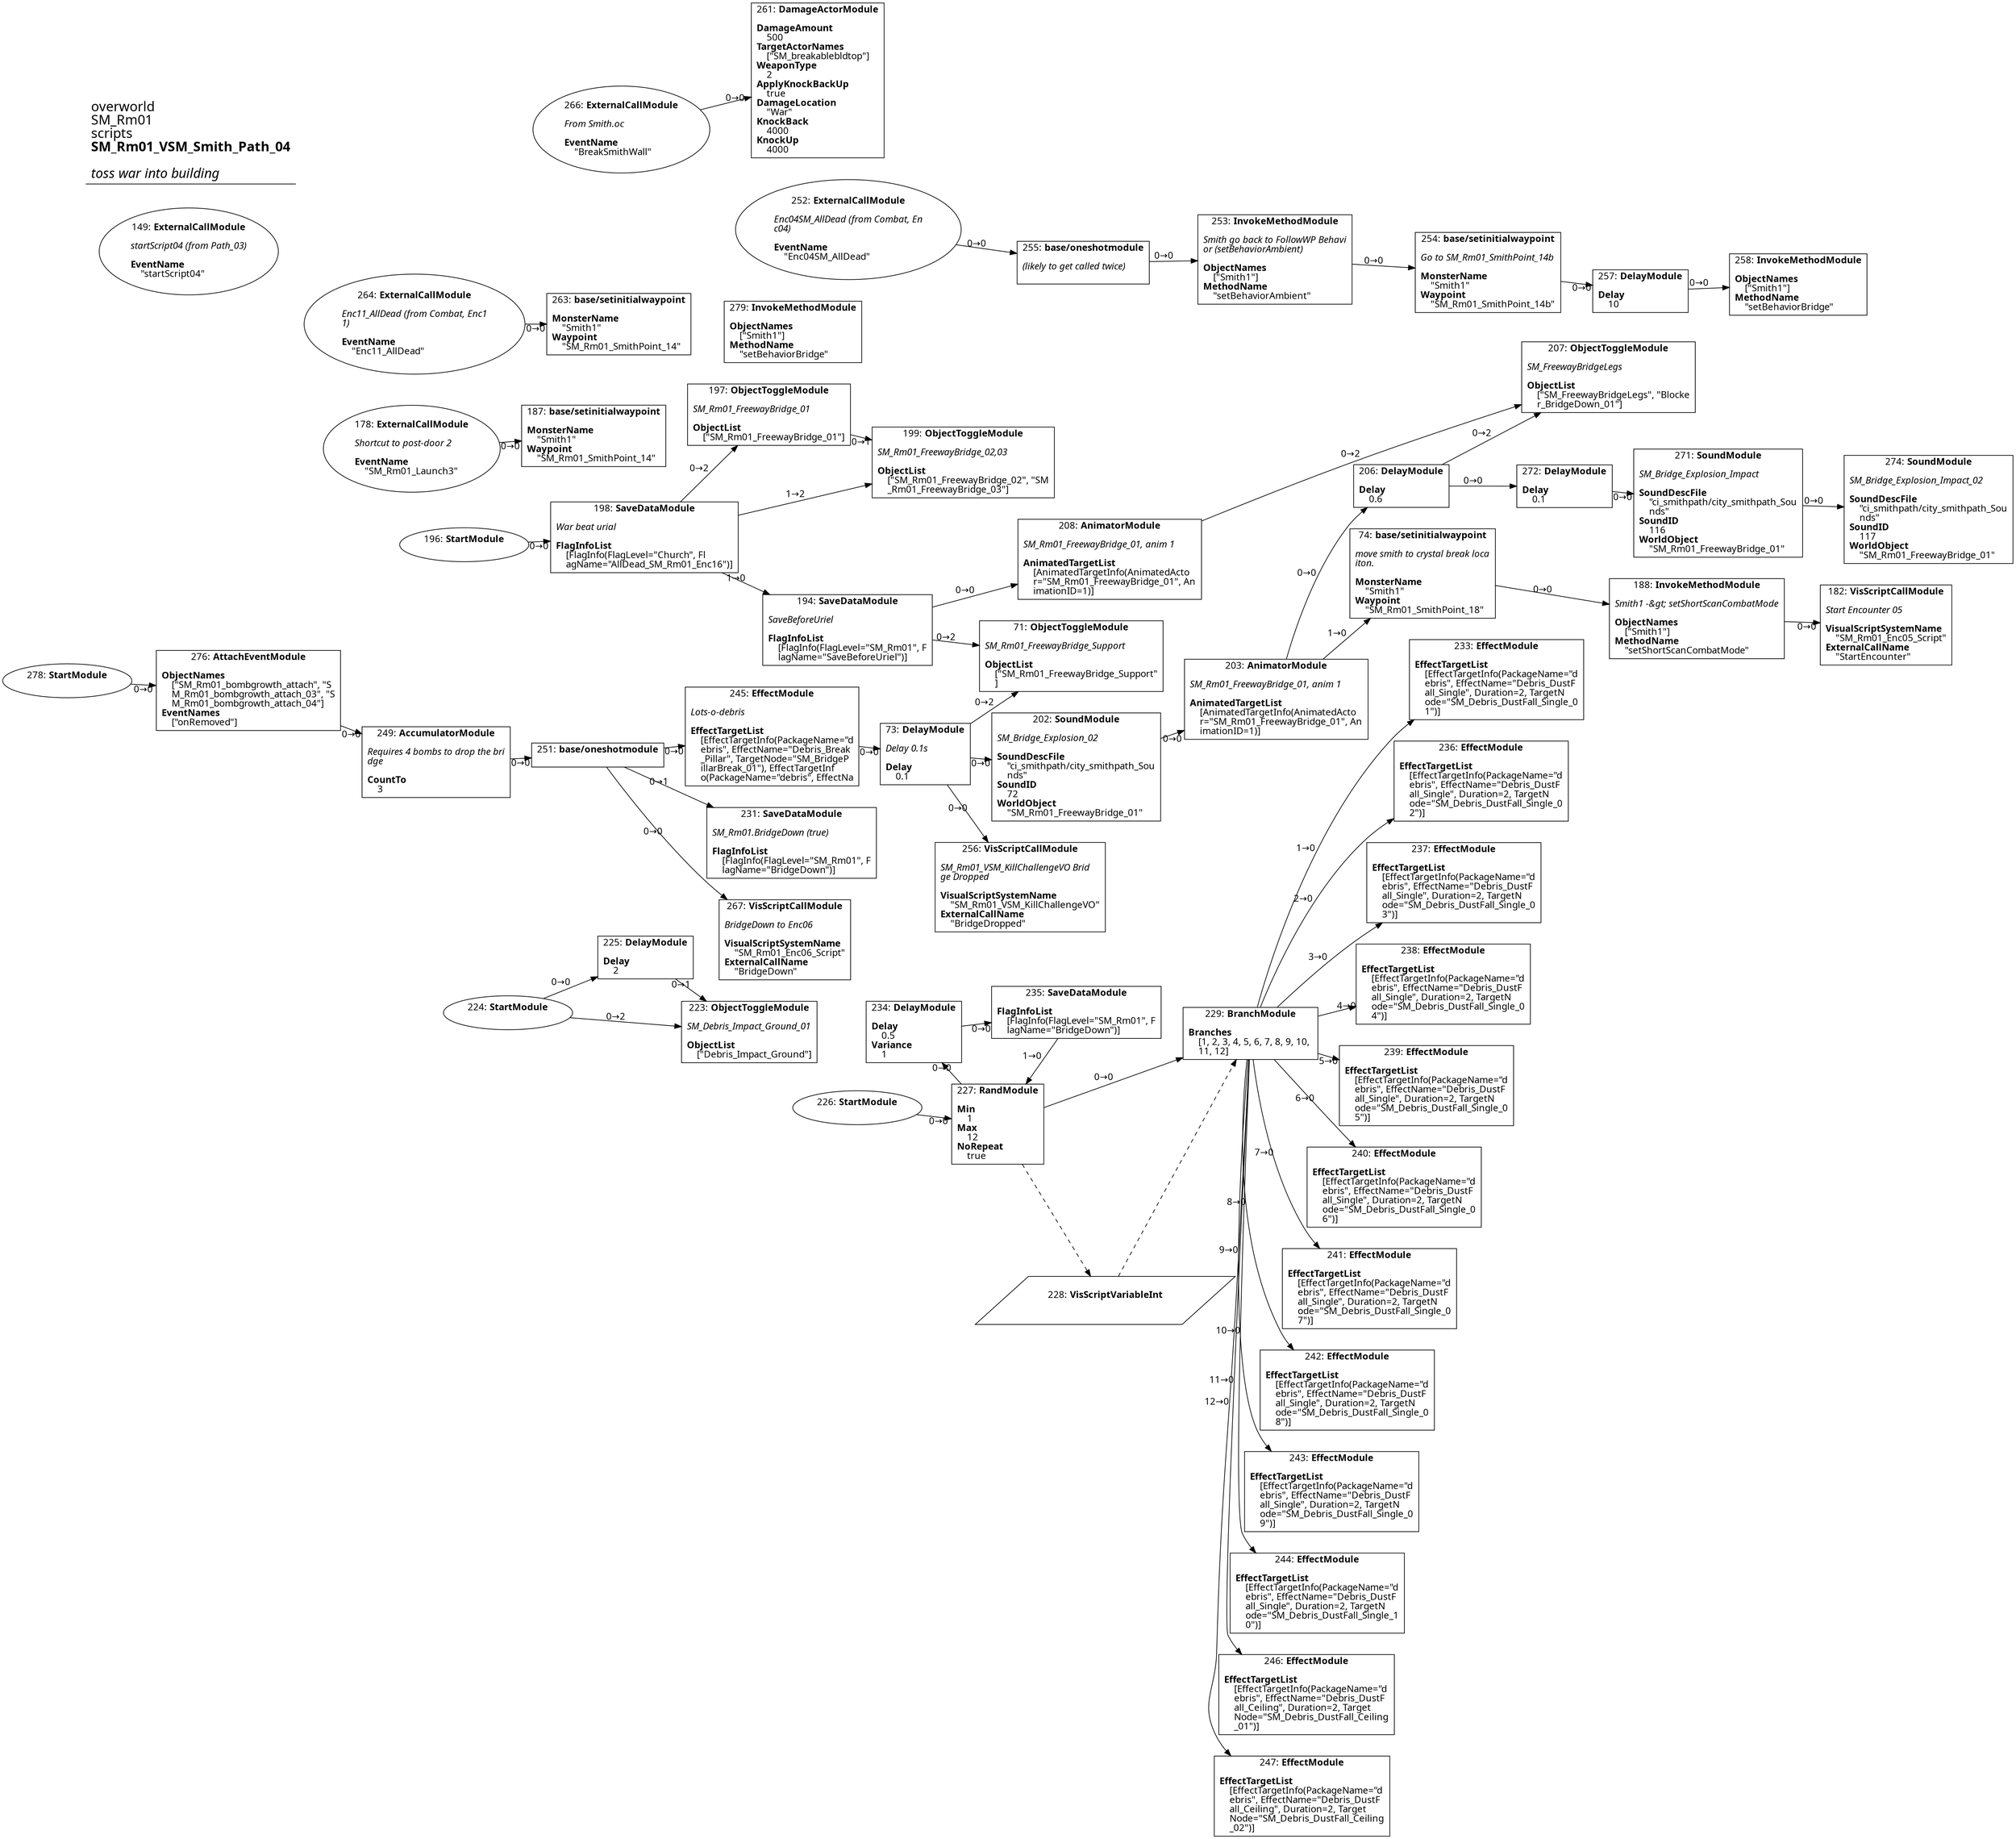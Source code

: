 digraph {
    layout = fdp;
    overlap = prism;
    sep = "+16";
    splines = spline;

    node [ shape = box ];

    graph [ fontname = "Segoe UI" ];
    node [ fontname = "Segoe UI" ];
    edge [ fontname = "Segoe UI" ];

    71 [ label = <71: <b>ObjectToggleModule</b><br/><br/><i>SM_Rm01_FreewayBridge_Support<br align="left"/></i><br align="left"/><b>ObjectList</b><br align="left"/>    [&quot;SM_Rm01_FreewayBridge_Support&quot;<br align="left"/>    ]<br align="left"/>> ];
    71 [ pos = "0.804,-0.48700002!" ];

    73 [ label = <73: <b>DelayModule</b><br/><br/><i>Delay 0.1s<br align="left"/></i><br align="left"/><b>Delay</b><br align="left"/>    0.1<br align="left"/>> ];
    73 [ pos = "0.619,-0.68700004!" ];
    73 -> 71 [ label = "0→2" ];
    73 -> 202 [ label = "0→0" ];
    73 -> 256 [ label = "0→0" ];

    74 [ label = <74: <b>base/setinitialwaypoint</b><br/><br/><i>move smith to crystal break loca<br align="left"/>iton.<br align="left"/></i><br align="left"/><b>MonsterName</b><br align="left"/>    &quot;Smith1&quot;<br align="left"/><b>Waypoint</b><br align="left"/>    &quot;SM_Rm01_SmithPoint_18&quot;<br align="left"/>> ];
    74 [ pos = "1.3720001,-0.758!" ];
    74 -> 188 [ label = "0→0" ];

    149 [ label = <149: <b>ExternalCallModule</b><br/><br/><i>startScript04 (from Path_03)<br align="left"/></i><br align="left"/><b>EventName</b><br align="left"/>    &quot;startScript04&quot;<br align="left"/>> ];
    149 [ shape = oval ]
    149 [ pos = "-0.71300006,0.528!" ];

    178 [ label = <178: <b>ExternalCallModule</b><br/><br/><i>Shortcut to post-door 2<br align="left"/></i><br align="left"/><b>EventName</b><br align="left"/>    &quot;SM_Rm01_Launch3&quot;<br align="left"/>> ];
    178 [ shape = oval ]
    178 [ pos = "-0.43800002,0.30800003!" ];
    178 -> 187 [ label = "0→0" ];

    182 [ label = <182: <b>VisScriptCallModule</b><br/><br/><i>Start Encounter 05<br align="left"/></i><br align="left"/><b>VisualScriptSystemName</b><br align="left"/>    &quot;SM_Rm01_Enc05_Script&quot;<br align="left"/><b>ExternalCallName</b><br align="left"/>    &quot;StartEncounter&quot;<br align="left"/>> ];
    182 [ pos = "1.9010001,-0.758!" ];

    187 [ label = <187: <b>base/setinitialwaypoint</b><br/><br/><b>MonsterName</b><br align="left"/>    &quot;Smith1&quot;<br align="left"/><b>Waypoint</b><br align="left"/>    &quot;SM_Rm01_SmithPoint_14&quot;<br align="left"/>> ];
    187 [ pos = "-0.20400001,0.30800003!" ];

    188 [ label = <188: <b>InvokeMethodModule</b><br/><br/><i>Smith1 -&amp;gt; setShortScanCombatMode<br align="left"/></i><br align="left"/><b>ObjectNames</b><br align="left"/>    [&quot;Smith1&quot;]<br align="left"/><b>MethodName</b><br align="left"/>    &quot;setShortScanCombatMode&quot;<br align="left"/>> ];
    188 [ pos = "1.6520001,-0.758!" ];
    188 -> 182 [ label = "0→0" ];

    194 [ label = <194: <b>SaveDataModule</b><br/><br/><i>SaveBeforeUriel<br align="left"/></i><br align="left"/><b>FlagInfoList</b><br align="left"/>    [FlagInfo(FlagLevel=&quot;SM_Rm01&quot;, F<br align="left"/>    lagName=&quot;SaveBeforeUriel&quot;)]<br align="left"/>> ];
    194 [ pos = "0.531,-0.416!" ];
    194 -> 71 [ label = "0→2" ];
    194 -> 208 [ label = "0→0" ];

    196 [ label = <196: <b>StartModule</b><br/><br/>> ];
    196 [ shape = oval ]
    196 [ pos = "-0.064,-0.193!" ];
    196 -> 198 [ label = "0→0" ];

    197 [ label = <197: <b>ObjectToggleModule</b><br/><br/><i>SM_Rm01_FreewayBridge_01<br align="left"/></i><br align="left"/><b>ObjectList</b><br align="left"/>    [&quot;SM_Rm01_FreewayBridge_01&quot;]<br align="left"/>> ];
    197 [ pos = "0.34300002,-0.048!" ];
    197 -> 199 [ label = "0→1" ];

    198 [ label = <198: <b>SaveDataModule</b><br/><br/><i>War beat urial<br align="left"/></i><br align="left"/><b>FlagInfoList</b><br align="left"/>    [FlagInfo(FlagLevel=&quot;Church&quot;, Fl<br align="left"/>    agName=&quot;AllDead_SM_Rm01_Enc16&quot;)]<br align="left"/>> ];
    198 [ pos = "0.11000001,-0.193!" ];
    198 -> 197 [ label = "0→2" ];
    198 -> 194 [ label = "1→0" ];
    198 -> 199 [ label = "1→2" ];

    199 [ label = <199: <b>ObjectToggleModule</b><br/><br/><i>SM_Rm01_FreewayBridge_02,03<br align="left"/></i><br align="left"/><b>ObjectList</b><br align="left"/>    [&quot;SM_Rm01_FreewayBridge_02&quot;, &quot;SM<br align="left"/>    _Rm01_FreewayBridge_03&quot;]<br align="left"/>> ];
    199 [ pos = "0.58000004,-0.16900001!" ];

    202 [ label = <202: <b>SoundModule</b><br/><br/><i>SM_Bridge_Explosion_02<br align="left"/></i><br align="left"/><b>SoundDescFile</b><br align="left"/>    &quot;ci_smithpath/city_smithpath_Sou<br align="left"/>    nds&quot;<br align="left"/><b>SoundID</b><br align="left"/>    72<br align="left"/><b>WorldObject</b><br align="left"/>    &quot;SM_Rm01_FreewayBridge_01&quot;<br align="left"/>> ];
    202 [ pos = "0.873,-0.68700004!" ];
    202 -> 203 [ label = "0→0" ];

    203 [ label = <203: <b>AnimatorModule</b><br/><br/><i>SM_Rm01_FreewayBridge_01, anim 1<br align="left"/></i><br align="left"/><b>AnimatedTargetList</b><br align="left"/>    [AnimatedTargetInfo(AnimatedActo<br align="left"/>    r=&quot;SM_Rm01_FreewayBridge_01&quot;, An<br align="left"/>    imationID=1)]<br align="left"/>> ];
    203 [ pos = "1.062,-0.68700004!" ];
    203 -> 74 [ label = "1→0" ];
    203 -> 206 [ label = "0→0" ];

    206 [ label = <206: <b>DelayModule</b><br/><br/><b>Delay</b><br align="left"/>    0.6<br align="left"/>> ];
    206 [ pos = "1.371,-0.559!" ];
    206 -> 207 [ label = "0→2" ];
    206 -> 272 [ label = "0→0" ];

    207 [ label = <207: <b>ObjectToggleModule</b><br/><br/><i>SM_FreewayBridgeLegs<br align="left"/></i><br align="left"/><b>ObjectList</b><br align="left"/>    [&quot;SM_FreewayBridgeLegs&quot;, &quot;Blocke<br align="left"/>    r_BridgeDown_01&quot;]<br align="left"/>> ];
    207 [ pos = "1.567,-0.30800003!" ];

    208 [ label = <208: <b>AnimatorModule</b><br/><br/><i>SM_Rm01_FreewayBridge_01, anim 1<br align="left"/></i><br align="left"/><b>AnimatedTargetList</b><br align="left"/>    [AnimatedTargetInfo(AnimatedActo<br align="left"/>    r=&quot;SM_Rm01_FreewayBridge_01&quot;, An<br align="left"/>    imationID=1)]<br align="left"/>> ];
    208 [ pos = "0.78300005,-0.35300002!" ];
    208 -> 207 [ label = "0→2" ];

    223 [ label = <223: <b>ObjectToggleModule</b><br/><br/><i>SM_Debris_Impact_Ground_01<br align="left"/></i><br align="left"/><b>ObjectList</b><br align="left"/>    [&quot;Debris_Impact_Ground&quot;]<br align="left"/>> ];
    223 [ pos = "0.21700001,-1.6070001!" ];

    224 [ label = <224: <b>StartModule</b><br/><br/>> ];
    224 [ shape = oval ]
    224 [ pos = "-0.409,-1.6530001!" ];
    224 -> 223 [ label = "0→2" ];
    224 -> 225 [ label = "0→0" ];

    225 [ label = <225: <b>DelayModule</b><br/><br/><b>Delay</b><br align="left"/>    2<br align="left"/>> ];
    225 [ pos = "-0.22200002,-1.5120001!" ];
    225 -> 223 [ label = "0→1" ];

    226 [ label = <226: <b>StartModule</b><br/><br/>> ];
    226 [ shape = oval ]
    226 [ pos = "0.739,-1.955!" ];
    226 -> 227 [ label = "0→0" ];

    227 [ label = <227: <b>RandModule</b><br/><br/><b>Min</b><br align="left"/>    1<br align="left"/><b>Max</b><br align="left"/>    12<br align="left"/><b>NoRepeat</b><br align="left"/>    true<br align="left"/>> ];
    227 [ pos = "1,-1.955!" ];
    227 -> 234 [ label = "0→0" ];
    227 -> 229 [ label = "0→0" ];
    227 -> 228 [ style = dashed ];

    228 [ label = <228: <b>VisScriptVariableInt</b><br/><br/>> ];
    228 [ shape = parallelogram ]
    228 [ pos = "1.292,-2.236!" ];

    229 [ label = <229: <b>BranchModule</b><br/><br/><b>Branches</b><br align="left"/>    [1, 2, 3, 4, 5, 6, 7, 8, 9, 10, <br align="left"/>    11, 12]<br align="left"/>> ];
    229 [ pos = "1.4920001,-1.955!" ];
    229 -> 233 [ label = "1→0" ];
    229 -> 236 [ label = "2→0" ];
    229 -> 237 [ label = "3→0" ];
    229 -> 238 [ label = "4→0" ];
    229 -> 239 [ label = "5→0" ];
    229 -> 240 [ label = "6→0" ];
    229 -> 241 [ label = "7→0" ];
    229 -> 242 [ label = "8→0" ];
    229 -> 243 [ label = "9→0" ];
    229 -> 244 [ label = "10→0" ];
    229 -> 246 [ label = "11→0" ];
    229 -> 247 [ label = "12→0" ];
    228 -> 229 [ style = dashed ];

    231 [ label = <231: <b>SaveDataModule</b><br/><br/><i>SM_Rm01.BridgeDown (true)<br align="left"/></i><br align="left"/><b>FlagInfoList</b><br align="left"/>    [FlagInfo(FlagLevel=&quot;SM_Rm01&quot;, F<br align="left"/>    lagName=&quot;BridgeDown&quot;)]<br align="left"/>> ];
    231 [ pos = "0.41200003,-0.84300005!" ];

    233 [ label = <233: <b>EffectModule</b><br/><br/><b>EffectTargetList</b><br align="left"/>    [EffectTargetInfo(PackageName=&quot;d<br align="left"/>    ebris&quot;, EffectName=&quot;Debris_DustF<br align="left"/>    all_Single&quot;, Duration=2, TargetN<br align="left"/>    ode=&quot;SM_Debris_DustFall_Single_0<br align="left"/>    1&quot;)]<br align="left"/>> ];
    233 [ pos = "1.7450001,-1.6150001!" ];

    234 [ label = <234: <b>DelayModule</b><br/><br/><b>Delay</b><br align="left"/>    0.5<br align="left"/><b>Variance</b><br align="left"/>    1<br align="left"/>> ];
    234 [ pos = "0.92200005,-1.789!" ];
    234 -> 235 [ label = "0→0" ];

    235 [ label = <235: <b>SaveDataModule</b><br/><br/><b>FlagInfoList</b><br align="left"/>    [FlagInfo(FlagLevel=&quot;SM_Rm01&quot;, F<br align="left"/>    lagName=&quot;BridgeDown&quot;)]<br align="left"/>> ];
    235 [ pos = "1.09,-1.789!" ];
    235 -> 227 [ label = "1→0" ];

    236 [ label = <236: <b>EffectModule</b><br/><br/><b>EffectTargetList</b><br align="left"/>    [EffectTargetInfo(PackageName=&quot;d<br align="left"/>    ebris&quot;, EffectName=&quot;Debris_DustF<br align="left"/>    all_Single&quot;, Duration=2, TargetN<br align="left"/>    ode=&quot;SM_Debris_DustFall_Single_0<br align="left"/>    2&quot;)]<br align="left"/>> ];
    236 [ pos = "1.746,-1.7190001!" ];

    237 [ label = <237: <b>EffectModule</b><br/><br/><b>EffectTargetList</b><br align="left"/>    [EffectTargetInfo(PackageName=&quot;d<br align="left"/>    ebris&quot;, EffectName=&quot;Debris_DustF<br align="left"/>    all_Single&quot;, Duration=2, TargetN<br align="left"/>    ode=&quot;SM_Debris_DustFall_Single_0<br align="left"/>    3&quot;)]<br align="left"/>> ];
    237 [ pos = "1.746,-1.825!" ];

    238 [ label = <238: <b>EffectModule</b><br/><br/><b>EffectTargetList</b><br align="left"/>    [EffectTargetInfo(PackageName=&quot;d<br align="left"/>    ebris&quot;, EffectName=&quot;Debris_DustF<br align="left"/>    all_Single&quot;, Duration=2, TargetN<br align="left"/>    ode=&quot;SM_Debris_DustFall_Single_0<br align="left"/>    4&quot;)]<br align="left"/>> ];
    238 [ pos = "1.746,-1.9300001!" ];

    239 [ label = <239: <b>EffectModule</b><br/><br/><b>EffectTargetList</b><br align="left"/>    [EffectTargetInfo(PackageName=&quot;d<br align="left"/>    ebris&quot;, EffectName=&quot;Debris_DustF<br align="left"/>    all_Single&quot;, Duration=2, TargetN<br align="left"/>    ode=&quot;SM_Debris_DustFall_Single_0<br align="left"/>    5&quot;)]<br align="left"/>> ];
    239 [ pos = "1.746,-2.033!" ];

    240 [ label = <240: <b>EffectModule</b><br/><br/><b>EffectTargetList</b><br align="left"/>    [EffectTargetInfo(PackageName=&quot;d<br align="left"/>    ebris&quot;, EffectName=&quot;Debris_DustF<br align="left"/>    all_Single&quot;, Duration=2, TargetN<br align="left"/>    ode=&quot;SM_Debris_DustFall_Single_0<br align="left"/>    6&quot;)]<br align="left"/>> ];
    240 [ pos = "1.746,-2.138!" ];

    241 [ label = <241: <b>EffectModule</b><br/><br/><b>EffectTargetList</b><br align="left"/>    [EffectTargetInfo(PackageName=&quot;d<br align="left"/>    ebris&quot;, EffectName=&quot;Debris_DustF<br align="left"/>    all_Single&quot;, Duration=2, TargetN<br align="left"/>    ode=&quot;SM_Debris_DustFall_Single_0<br align="left"/>    7&quot;)]<br align="left"/>> ];
    241 [ pos = "1.746,-2.2440002!" ];

    242 [ label = <242: <b>EffectModule</b><br/><br/><b>EffectTargetList</b><br align="left"/>    [EffectTargetInfo(PackageName=&quot;d<br align="left"/>    ebris&quot;, EffectName=&quot;Debris_DustF<br align="left"/>    all_Single&quot;, Duration=2, TargetN<br align="left"/>    ode=&quot;SM_Debris_DustFall_Single_0<br align="left"/>    8&quot;)]<br align="left"/>> ];
    242 [ pos = "1.746,-2.3490002!" ];

    243 [ label = <243: <b>EffectModule</b><br/><br/><b>EffectTargetList</b><br align="left"/>    [EffectTargetInfo(PackageName=&quot;d<br align="left"/>    ebris&quot;, EffectName=&quot;Debris_DustF<br align="left"/>    all_Single&quot;, Duration=2, TargetN<br align="left"/>    ode=&quot;SM_Debris_DustFall_Single_0<br align="left"/>    9&quot;)]<br align="left"/>> ];
    243 [ pos = "1.7470001,-2.4540002!" ];

    244 [ label = <244: <b>EffectModule</b><br/><br/><b>EffectTargetList</b><br align="left"/>    [EffectTargetInfo(PackageName=&quot;d<br align="left"/>    ebris&quot;, EffectName=&quot;Debris_DustF<br align="left"/>    all_Single&quot;, Duration=2, TargetN<br align="left"/>    ode=&quot;SM_Debris_DustFall_Single_1<br align="left"/>    0&quot;)]<br align="left"/>> ];
    244 [ pos = "1.746,-2.562!" ];

    245 [ label = <245: <b>EffectModule</b><br/><br/><i>Lots-o-debris<br align="left"/></i><br align="left"/><b>EffectTargetList</b><br align="left"/>    [EffectTargetInfo(PackageName=&quot;d<br align="left"/>    ebris&quot;, EffectName=&quot;Debris_Break<br align="left"/>    _Pillar&quot;, TargetNode=&quot;SM_BridgeP<br align="left"/>    illarBreak_01&quot;), EffectTargetInf<br align="left"/>    o(PackageName=&quot;debris&quot;, EffectNa<br align="left"/>> ];
    245 [ pos = "0.38700002,-0.68700004!" ];
    245 -> 73 [ label = "0→0" ];

    246 [ label = <246: <b>EffectModule</b><br/><br/><b>EffectTargetList</b><br align="left"/>    [EffectTargetInfo(PackageName=&quot;d<br align="left"/>    ebris&quot;, EffectName=&quot;Debris_DustF<br align="left"/>    all_Ceiling&quot;, Duration=2, Target<br align="left"/>    Node=&quot;SM_Debris_DustFall_Ceiling<br align="left"/>    _01&quot;)]<br align="left"/>> ];
    246 [ pos = "1.746,-2.6680002!" ];

    247 [ label = <247: <b>EffectModule</b><br/><br/><b>EffectTargetList</b><br align="left"/>    [EffectTargetInfo(PackageName=&quot;d<br align="left"/>    ebris&quot;, EffectName=&quot;Debris_DustF<br align="left"/>    all_Ceiling&quot;, Duration=2, Target<br align="left"/>    Node=&quot;SM_Debris_DustFall_Ceiling<br align="left"/>    _02&quot;)]<br align="left"/>> ];
    247 [ pos = "1.746,-2.776!" ];

    249 [ label = <249: <b>AccumulatorModule</b><br/><br/><i>Requires 4 bombs to drop the bri<br align="left"/>dge<br align="left"/></i><br align="left"/><b>CountTo</b><br align="left"/>    3<br align="left"/>> ];
    249 [ pos = "-0.032,-0.68700004!" ];
    249 -> 251 [ label = "0→0" ];

    251 [ label = <251: <b>base/oneshotmodule</b><br/><br/>> ];
    251 [ pos = "0.2,-0.68700004!" ];
    251 -> 231 [ label = "0→1" ];
    251 -> 245 [ label = "0→0" ];
    251 -> 267 [ label = "0→0" ];

    252 [ label = <252: <b>ExternalCallModule</b><br/><br/><i>Enc04SM_AllDead (from Combat, En<br align="left"/>c04)<br align="left"/></i><br align="left"/><b>EventName</b><br align="left"/>    &quot;Enc04SM_AllDead&quot;<br align="left"/>> ];
    252 [ shape = oval ]
    252 [ pos = "0.22200002,0.44000003!" ];
    252 -> 255 [ label = "0→0" ];

    253 [ label = <253: <b>InvokeMethodModule</b><br/><br/><i>Smith go back to FollowWP Behavi<br align="left"/>or (setBehaviorAmbient)<br align="left"/></i><br align="left"/><b>ObjectNames</b><br align="left"/>    [&quot;Smith1&quot;]<br align="left"/><b>MethodName</b><br align="left"/>    &quot;setBehaviorAmbient&quot;<br align="left"/>> ];
    253 [ pos = "0.671,0.44000003!" ];
    253 -> 254 [ label = "0→0" ];

    254 [ label = <254: <b>base/setinitialwaypoint</b><br/><br/><i>Go to SM_Rm01_SmithPoint_14b<br align="left"/></i><br align="left"/><b>MonsterName</b><br align="left"/>    &quot;Smith1&quot;<br align="left"/><b>Waypoint</b><br align="left"/>    &quot;SM_Rm01_SmithPoint_14b&quot;<br align="left"/>> ];
    254 [ pos = "0.90000004,0.42200002!" ];
    254 -> 257 [ label = "0→0" ];

    255 [ label = <255: <b>base/oneshotmodule</b><br/><br/><i>(likely to get called twice)<br align="left"/></i><br align="left"/>> ];
    255 [ pos = "0.47400004,0.44000003!" ];
    255 -> 253 [ label = "0→0" ];

    256 [ label = <256: <b>VisScriptCallModule</b><br/><br/><i>SM_Rm01_VSM_KillChallengeVO Brid<br align="left"/>ge Dropped<br align="left"/></i><br align="left"/><b>VisualScriptSystemName</b><br align="left"/>    &quot;SM_Rm01_VSM_KillChallengeVO&quot;<br align="left"/><b>ExternalCallName</b><br align="left"/>    &quot;BridgeDropped&quot;<br align="left"/>> ];
    256 [ pos = "0.79700005,-0.87700003!" ];

    257 [ label = <257: <b>DelayModule</b><br/><br/><b>Delay</b><br align="left"/>    10<br align="left"/>> ];
    257 [ pos = "1.1860001,0.42200002!" ];
    257 -> 258 [ label = "0→0" ];

    258 [ label = <258: <b>InvokeMethodModule</b><br/><br/><b>ObjectNames</b><br align="left"/>    [&quot;Smith1&quot;]<br align="left"/><b>MethodName</b><br align="left"/>    &quot;setBehaviorBridge&quot;<br align="left"/>> ];
    258 [ pos = "1.337,0.42200002!" ];

    261 [ label = <261: <b>DamageActorModule</b><br/><br/><b>DamageAmount</b><br align="left"/>    500<br align="left"/><b>TargetActorNames</b><br align="left"/>    [&quot;SM_breakablebldtop&quot;]<br align="left"/><b>WeaponType</b><br align="left"/>    2<br align="left"/><b>ApplyKnockBackUp</b><br align="left"/>    true<br align="left"/><b>DamageLocation</b><br align="left"/>    &quot;War&quot;<br align="left"/><b>KnockBack</b><br align="left"/>    4000<br align="left"/><b>KnockUp</b><br align="left"/>    4000<br align="left"/>> ];
    261 [ pos = "0.15400001,0.725!" ];

    263 [ label = <263: <b>base/setinitialwaypoint</b><br/><br/><b>MonsterName</b><br align="left"/>    &quot;Smith1&quot;<br align="left"/><b>Waypoint</b><br align="left"/>    &quot;SM_Rm01_SmithPoint_14&quot;<br align="left"/>> ];
    263 [ pos = "-0.19700001,0.42600003!" ];

    264 [ label = <264: <b>ExternalCallModule</b><br/><br/><i>Enc11_AllDead (from Combat, Enc1<br align="left"/>1)<br align="left"/></i><br align="left"/><b>EventName</b><br align="left"/>    &quot;Enc11_AllDead&quot;<br align="left"/>> ];
    264 [ shape = oval ]
    264 [ pos = "-0.437,0.425!" ];
    264 -> 263 [ label = "0→0" ];

    266 [ label = <266: <b>ExternalCallModule</b><br/><br/><i>From Smith.oc<br align="left"/></i><br align="left"/><b>EventName</b><br align="left"/>    &quot;BreakSmithWall&quot;<br align="left"/>> ];
    266 [ shape = oval ]
    266 [ pos = "-0.102000006,0.725!" ];
    266 -> 261 [ label = "0→0" ];

    267 [ label = <267: <b>VisScriptCallModule</b><br/><br/><i>BridgeDown to Enc06<br align="left"/></i><br align="left"/><b>VisualScriptSystemName</b><br align="left"/>    &quot;SM_Rm01_Enc06_Script&quot;<br align="left"/><b>ExternalCallName</b><br align="left"/>    &quot;BridgeDown&quot;<br align="left"/>> ];
    267 [ pos = "0.404,-0.99600005!" ];

    271 [ label = <271: <b>SoundModule</b><br/><br/><i>SM_Bridge_Explosion_Impact<br align="left"/></i><br align="left"/><b>SoundDescFile</b><br align="left"/>    &quot;ci_smithpath/city_smithpath_Sou<br align="left"/>    nds&quot;<br align="left"/><b>SoundID</b><br align="left"/>    116<br align="left"/><b>WorldObject</b><br align="left"/>    &quot;SM_Rm01_FreewayBridge_01&quot;<br align="left"/>> ];
    271 [ pos = "1.7580001,-0.559!" ];
    271 -> 274 [ label = "0→0" ];

    272 [ label = <272: <b>DelayModule</b><br/><br/><b>Delay</b><br align="left"/>    0.1<br align="left"/>> ];
    272 [ pos = "1.5710001,-0.559!" ];
    272 -> 271 [ label = "0→0" ];

    274 [ label = <274: <b>SoundModule</b><br/><br/><i>SM_Bridge_Explosion_Impact_02<br align="left"/></i><br align="left"/><b>SoundDescFile</b><br align="left"/>    &quot;ci_smithpath/city_smithpath_Sou<br align="left"/>    nds&quot;<br align="left"/><b>SoundID</b><br align="left"/>    117<br align="left"/><b>WorldObject</b><br align="left"/>    &quot;SM_Rm01_FreewayBridge_01&quot;<br align="left"/>> ];
    274 [ pos = "1.9610001,-0.559!" ];

    276 [ label = <276: <b>AttachEventModule</b><br/><br/><b>ObjectNames</b><br align="left"/>    [&quot;SM_Rm01_bombgrowth_attach&quot;, &quot;S<br align="left"/>    M_Rm01_bombgrowth_attach_03&quot;, &quot;S<br align="left"/>    M_Rm01_bombgrowth_attach_04&quot;]<br align="left"/><b>EventNames</b><br align="left"/>    [&quot;onRemoved&quot;]<br align="left"/>> ];
    276 [ pos = "-0.254,-0.68700004!" ];
    276 -> 249 [ label = "0→0" ];

    278 [ label = <278: <b>StartModule</b><br/><br/>> ];
    278 [ shape = oval ]
    278 [ pos = "-0.46300003,-0.68700004!" ];
    278 -> 276 [ label = "0→0" ];

    279 [ label = <279: <b>InvokeMethodModule</b><br/><br/><b>ObjectNames</b><br align="left"/>    [&quot;Smith1&quot;]<br align="left"/><b>MethodName</b><br align="left"/>    &quot;setBehaviorBridge&quot;<br align="left"/>> ];
    279 [ pos = "0.134,0.30800003!" ];

    title [ pos = "-0.71400005,0.726!" ];
    title [ shape = underline ];
    title [ label = <<font point-size="20">overworld<br align="left"/>SM_Rm01<br align="left"/>scripts<br align="left"/><b>SM_Rm01_VSM_Smith_Path_04</b><br align="left"/><br/><i>toss war into building</i><br align="left"/></font>> ];
}
